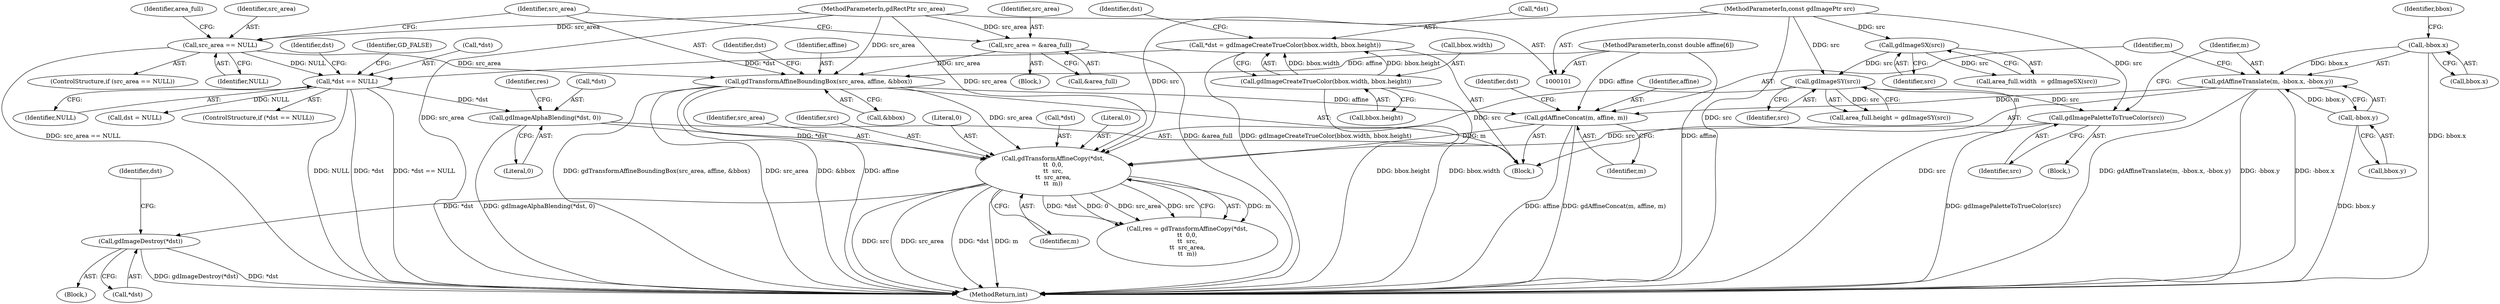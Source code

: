 digraph "0_libgd_7a1aac3343af85b4af4df5f8844946eaa27394ab?w=1_2@pointer" {
"1000212" [label="(Call,gdImageDestroy(*dst))"];
"1000199" [label="(Call,gdTransformAffineCopy(*dst,\n\t\t  0,0,\n\t\t  src,\n\t\t  src_area,\n\t\t  m))"];
"1000193" [label="(Call,gdImageAlphaBlending(*dst, 0))"];
"1000158" [label="(Call,*dst == NULL)"];
"1000147" [label="(Call,*dst = gdImageCreateTrueColor(bbox.width, bbox.height))"];
"1000150" [label="(Call,gdImageCreateTrueColor(bbox.width, bbox.height))"];
"1000112" [label="(Call,src_area == NULL)"];
"1000104" [label="(MethodParameterIn,gdRectPtr src_area)"];
"1000177" [label="(Call,gdImagePaletteToTrueColor(src))"];
"1000136" [label="(Call,gdImageSY(src))"];
"1000130" [label="(Call,gdImageSX(src))"];
"1000103" [label="(MethodParameterIn,const gdImagePtr src)"];
"1000142" [label="(Call,gdTransformAffineBoundingBox(src_area, affine, &bbox))"];
"1000138" [label="(Call,src_area = &area_full)"];
"1000105" [label="(MethodParameterIn,const double affine[6])"];
"1000189" [label="(Call,gdAffineConcat(m, affine, m))"];
"1000179" [label="(Call,gdAffineTranslate(m, -bbox.x, -bbox.y))"];
"1000181" [label="(Call,-bbox.x)"];
"1000185" [label="(Call,-bbox.y)"];
"1000197" [label="(Call,res = gdTransformAffineCopy(*dst,\n\t\t  0,0,\n\t\t  src,\n\t\t  src_area,\n\t\t  m))"];
"1000139" [label="(Identifier,src_area)"];
"1000182" [label="(Call,bbox.x)"];
"1000126" [label="(Call,area_full.width  = gdImageSX(src))"];
"1000198" [label="(Identifier,res)"];
"1000196" [label="(Literal,0)"];
"1000224" [label="(MethodReturn,int)"];
"1000151" [label="(Call,bbox.width)"];
"1000191" [label="(Identifier,affine)"];
"1000186" [label="(Call,bbox.y)"];
"1000177" [label="(Call,gdImagePaletteToTrueColor(src))"];
"1000212" [label="(Call,gdImageDestroy(*dst))"];
"1000194" [label="(Call,*dst)"];
"1000143" [label="(Identifier,src_area)"];
"1000137" [label="(Identifier,src)"];
"1000215" [label="(Call,dst = NULL)"];
"1000130" [label="(Call,gdImageSX(src))"];
"1000180" [label="(Identifier,m)"];
"1000206" [label="(Identifier,m)"];
"1000205" [label="(Identifier,src_area)"];
"1000104" [label="(MethodParameterIn,gdRectPtr src_area)"];
"1000157" [label="(ControlStructure,if (*dst == NULL))"];
"1000213" [label="(Call,*dst)"];
"1000204" [label="(Identifier,src)"];
"1000111" [label="(ControlStructure,if (src_area == NULL))"];
"1000140" [label="(Call,&area_full)"];
"1000189" [label="(Call,gdAffineConcat(m, affine, m))"];
"1000113" [label="(Identifier,src_area)"];
"1000190" [label="(Identifier,m)"];
"1000161" [label="(Identifier,NULL)"];
"1000142" [label="(Call,gdTransformAffineBoundingBox(src_area, affine, &bbox))"];
"1000164" [label="(Identifier,GD_FALSE)"];
"1000118" [label="(Identifier,area_full)"];
"1000136" [label="(Call,gdImageSY(src))"];
"1000148" [label="(Call,*dst)"];
"1000216" [label="(Identifier,dst)"];
"1000147" [label="(Call,*dst = gdImageCreateTrueColor(bbox.width, bbox.height))"];
"1000203" [label="(Literal,0)"];
"1000160" [label="(Identifier,dst)"];
"1000200" [label="(Call,*dst)"];
"1000138" [label="(Call,src_area = &area_full)"];
"1000211" [label="(Block,)"];
"1000178" [label="(Identifier,src)"];
"1000131" [label="(Identifier,src)"];
"1000159" [label="(Call,*dst)"];
"1000187" [label="(Identifier,bbox)"];
"1000112" [label="(Call,src_area == NULL)"];
"1000168" [label="(Identifier,dst)"];
"1000103" [label="(MethodParameterIn,const gdImagePtr src)"];
"1000106" [label="(Block,)"];
"1000202" [label="(Literal,0)"];
"1000149" [label="(Identifier,dst)"];
"1000195" [label="(Identifier,dst)"];
"1000154" [label="(Call,bbox.height)"];
"1000115" [label="(Block,)"];
"1000179" [label="(Call,gdAffineTranslate(m, -bbox.x, -bbox.y))"];
"1000176" [label="(Block,)"];
"1000192" [label="(Identifier,m)"];
"1000114" [label="(Identifier,NULL)"];
"1000132" [label="(Call,area_full.height = gdImageSY(src))"];
"1000145" [label="(Call,&bbox)"];
"1000150" [label="(Call,gdImageCreateTrueColor(bbox.width, bbox.height))"];
"1000105" [label="(MethodParameterIn,const double affine[6])"];
"1000158" [label="(Call,*dst == NULL)"];
"1000185" [label="(Call,-bbox.y)"];
"1000199" [label="(Call,gdTransformAffineCopy(*dst,\n\t\t  0,0,\n\t\t  src,\n\t\t  src_area,\n\t\t  m))"];
"1000193" [label="(Call,gdImageAlphaBlending(*dst, 0))"];
"1000181" [label="(Call,-bbox.x)"];
"1000144" [label="(Identifier,affine)"];
"1000212" -> "1000211"  [label="AST: "];
"1000212" -> "1000213"  [label="CFG: "];
"1000213" -> "1000212"  [label="AST: "];
"1000216" -> "1000212"  [label="CFG: "];
"1000212" -> "1000224"  [label="DDG: gdImageDestroy(*dst)"];
"1000212" -> "1000224"  [label="DDG: *dst"];
"1000199" -> "1000212"  [label="DDG: *dst"];
"1000199" -> "1000197"  [label="AST: "];
"1000199" -> "1000206"  [label="CFG: "];
"1000200" -> "1000199"  [label="AST: "];
"1000202" -> "1000199"  [label="AST: "];
"1000203" -> "1000199"  [label="AST: "];
"1000204" -> "1000199"  [label="AST: "];
"1000205" -> "1000199"  [label="AST: "];
"1000206" -> "1000199"  [label="AST: "];
"1000197" -> "1000199"  [label="CFG: "];
"1000199" -> "1000224"  [label="DDG: src_area"];
"1000199" -> "1000224"  [label="DDG: *dst"];
"1000199" -> "1000224"  [label="DDG: m"];
"1000199" -> "1000224"  [label="DDG: src"];
"1000199" -> "1000197"  [label="DDG: m"];
"1000199" -> "1000197"  [label="DDG: *dst"];
"1000199" -> "1000197"  [label="DDG: 0"];
"1000199" -> "1000197"  [label="DDG: src_area"];
"1000199" -> "1000197"  [label="DDG: src"];
"1000193" -> "1000199"  [label="DDG: *dst"];
"1000177" -> "1000199"  [label="DDG: src"];
"1000136" -> "1000199"  [label="DDG: src"];
"1000103" -> "1000199"  [label="DDG: src"];
"1000142" -> "1000199"  [label="DDG: src_area"];
"1000104" -> "1000199"  [label="DDG: src_area"];
"1000189" -> "1000199"  [label="DDG: m"];
"1000193" -> "1000106"  [label="AST: "];
"1000193" -> "1000196"  [label="CFG: "];
"1000194" -> "1000193"  [label="AST: "];
"1000196" -> "1000193"  [label="AST: "];
"1000198" -> "1000193"  [label="CFG: "];
"1000193" -> "1000224"  [label="DDG: gdImageAlphaBlending(*dst, 0)"];
"1000158" -> "1000193"  [label="DDG: *dst"];
"1000158" -> "1000157"  [label="AST: "];
"1000158" -> "1000161"  [label="CFG: "];
"1000159" -> "1000158"  [label="AST: "];
"1000161" -> "1000158"  [label="AST: "];
"1000164" -> "1000158"  [label="CFG: "];
"1000168" -> "1000158"  [label="CFG: "];
"1000158" -> "1000224"  [label="DDG: *dst"];
"1000158" -> "1000224"  [label="DDG: *dst == NULL"];
"1000158" -> "1000224"  [label="DDG: NULL"];
"1000147" -> "1000158"  [label="DDG: *dst"];
"1000112" -> "1000158"  [label="DDG: NULL"];
"1000158" -> "1000215"  [label="DDG: NULL"];
"1000147" -> "1000106"  [label="AST: "];
"1000147" -> "1000150"  [label="CFG: "];
"1000148" -> "1000147"  [label="AST: "];
"1000150" -> "1000147"  [label="AST: "];
"1000160" -> "1000147"  [label="CFG: "];
"1000147" -> "1000224"  [label="DDG: gdImageCreateTrueColor(bbox.width, bbox.height)"];
"1000150" -> "1000147"  [label="DDG: bbox.width"];
"1000150" -> "1000147"  [label="DDG: bbox.height"];
"1000150" -> "1000154"  [label="CFG: "];
"1000151" -> "1000150"  [label="AST: "];
"1000154" -> "1000150"  [label="AST: "];
"1000150" -> "1000224"  [label="DDG: bbox.width"];
"1000150" -> "1000224"  [label="DDG: bbox.height"];
"1000112" -> "1000111"  [label="AST: "];
"1000112" -> "1000114"  [label="CFG: "];
"1000113" -> "1000112"  [label="AST: "];
"1000114" -> "1000112"  [label="AST: "];
"1000118" -> "1000112"  [label="CFG: "];
"1000143" -> "1000112"  [label="CFG: "];
"1000112" -> "1000224"  [label="DDG: src_area == NULL"];
"1000104" -> "1000112"  [label="DDG: src_area"];
"1000112" -> "1000142"  [label="DDG: src_area"];
"1000104" -> "1000101"  [label="AST: "];
"1000104" -> "1000224"  [label="DDG: src_area"];
"1000104" -> "1000138"  [label="DDG: src_area"];
"1000104" -> "1000142"  [label="DDG: src_area"];
"1000177" -> "1000176"  [label="AST: "];
"1000177" -> "1000178"  [label="CFG: "];
"1000178" -> "1000177"  [label="AST: "];
"1000180" -> "1000177"  [label="CFG: "];
"1000177" -> "1000224"  [label="DDG: gdImagePaletteToTrueColor(src)"];
"1000136" -> "1000177"  [label="DDG: src"];
"1000103" -> "1000177"  [label="DDG: src"];
"1000136" -> "1000132"  [label="AST: "];
"1000136" -> "1000137"  [label="CFG: "];
"1000137" -> "1000136"  [label="AST: "];
"1000132" -> "1000136"  [label="CFG: "];
"1000136" -> "1000224"  [label="DDG: src"];
"1000136" -> "1000132"  [label="DDG: src"];
"1000130" -> "1000136"  [label="DDG: src"];
"1000103" -> "1000136"  [label="DDG: src"];
"1000130" -> "1000126"  [label="AST: "];
"1000130" -> "1000131"  [label="CFG: "];
"1000131" -> "1000130"  [label="AST: "];
"1000126" -> "1000130"  [label="CFG: "];
"1000130" -> "1000126"  [label="DDG: src"];
"1000103" -> "1000130"  [label="DDG: src"];
"1000103" -> "1000101"  [label="AST: "];
"1000103" -> "1000224"  [label="DDG: src"];
"1000142" -> "1000106"  [label="AST: "];
"1000142" -> "1000145"  [label="CFG: "];
"1000143" -> "1000142"  [label="AST: "];
"1000144" -> "1000142"  [label="AST: "];
"1000145" -> "1000142"  [label="AST: "];
"1000149" -> "1000142"  [label="CFG: "];
"1000142" -> "1000224"  [label="DDG: gdTransformAffineBoundingBox(src_area, affine, &bbox)"];
"1000142" -> "1000224"  [label="DDG: affine"];
"1000142" -> "1000224"  [label="DDG: src_area"];
"1000142" -> "1000224"  [label="DDG: &bbox"];
"1000138" -> "1000142"  [label="DDG: src_area"];
"1000105" -> "1000142"  [label="DDG: affine"];
"1000142" -> "1000189"  [label="DDG: affine"];
"1000138" -> "1000115"  [label="AST: "];
"1000138" -> "1000140"  [label="CFG: "];
"1000139" -> "1000138"  [label="AST: "];
"1000140" -> "1000138"  [label="AST: "];
"1000143" -> "1000138"  [label="CFG: "];
"1000138" -> "1000224"  [label="DDG: &area_full"];
"1000105" -> "1000101"  [label="AST: "];
"1000105" -> "1000224"  [label="DDG: affine"];
"1000105" -> "1000189"  [label="DDG: affine"];
"1000189" -> "1000106"  [label="AST: "];
"1000189" -> "1000192"  [label="CFG: "];
"1000190" -> "1000189"  [label="AST: "];
"1000191" -> "1000189"  [label="AST: "];
"1000192" -> "1000189"  [label="AST: "];
"1000195" -> "1000189"  [label="CFG: "];
"1000189" -> "1000224"  [label="DDG: gdAffineConcat(m, affine, m)"];
"1000189" -> "1000224"  [label="DDG: affine"];
"1000179" -> "1000189"  [label="DDG: m"];
"1000179" -> "1000106"  [label="AST: "];
"1000179" -> "1000185"  [label="CFG: "];
"1000180" -> "1000179"  [label="AST: "];
"1000181" -> "1000179"  [label="AST: "];
"1000185" -> "1000179"  [label="AST: "];
"1000190" -> "1000179"  [label="CFG: "];
"1000179" -> "1000224"  [label="DDG: -bbox.y"];
"1000179" -> "1000224"  [label="DDG: -bbox.x"];
"1000179" -> "1000224"  [label="DDG: gdAffineTranslate(m, -bbox.x, -bbox.y)"];
"1000181" -> "1000179"  [label="DDG: bbox.x"];
"1000185" -> "1000179"  [label="DDG: bbox.y"];
"1000181" -> "1000182"  [label="CFG: "];
"1000182" -> "1000181"  [label="AST: "];
"1000187" -> "1000181"  [label="CFG: "];
"1000181" -> "1000224"  [label="DDG: bbox.x"];
"1000185" -> "1000186"  [label="CFG: "];
"1000186" -> "1000185"  [label="AST: "];
"1000185" -> "1000224"  [label="DDG: bbox.y"];
}

